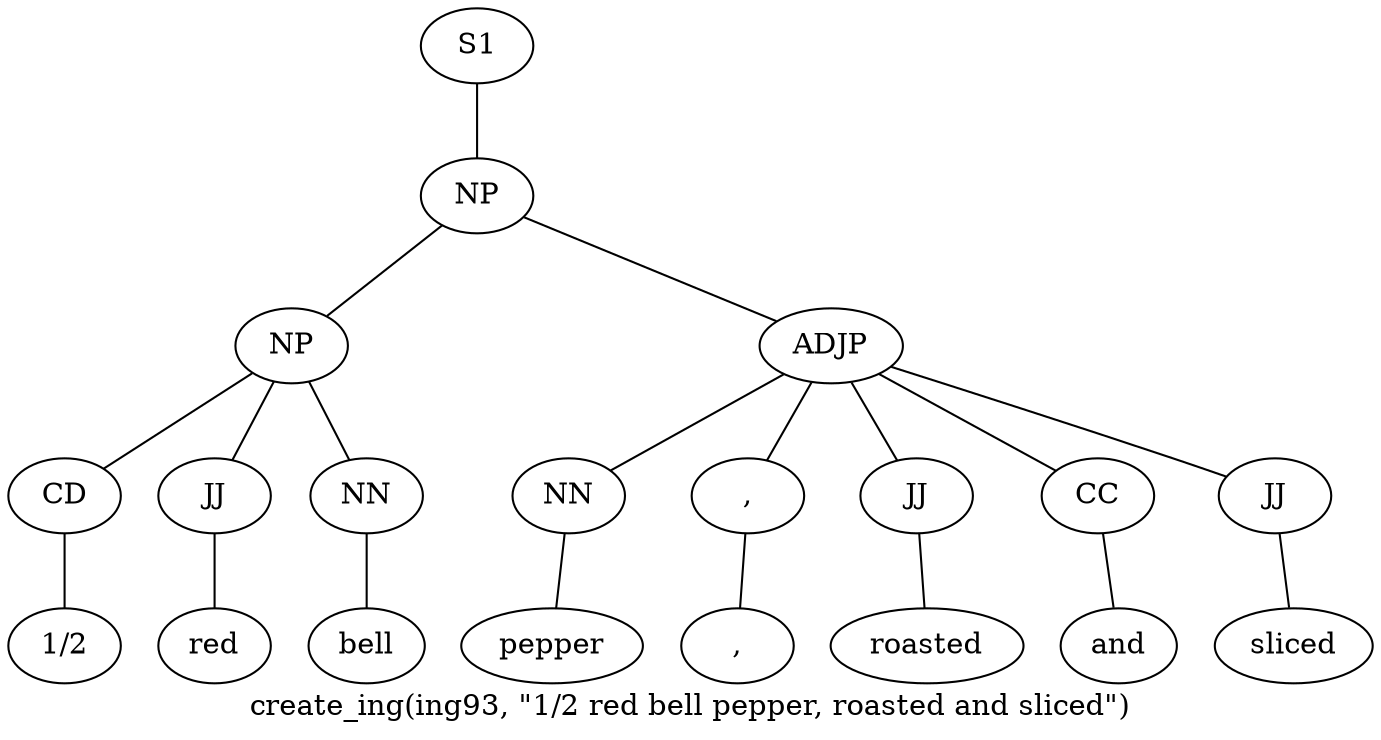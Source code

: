 graph SyntaxGraph {
	label = "create_ing(ing93, \"1/2 red bell pepper, roasted and sliced\")";
	Node0 [label="S1"];
	Node1 [label="NP"];
	Node2 [label="NP"];
	Node3 [label="CD"];
	Node4 [label="1/2"];
	Node5 [label="JJ"];
	Node6 [label="red"];
	Node7 [label="NN"];
	Node8 [label="bell"];
	Node9 [label="ADJP"];
	Node10 [label="NN"];
	Node11 [label="pepper"];
	Node12 [label=","];
	Node13 [label=","];
	Node14 [label="JJ"];
	Node15 [label="roasted"];
	Node16 [label="CC"];
	Node17 [label="and"];
	Node18 [label="JJ"];
	Node19 [label="sliced"];

	Node0 -- Node1;
	Node1 -- Node2;
	Node1 -- Node9;
	Node2 -- Node3;
	Node2 -- Node5;
	Node2 -- Node7;
	Node3 -- Node4;
	Node5 -- Node6;
	Node7 -- Node8;
	Node9 -- Node10;
	Node9 -- Node12;
	Node9 -- Node14;
	Node9 -- Node16;
	Node9 -- Node18;
	Node10 -- Node11;
	Node12 -- Node13;
	Node14 -- Node15;
	Node16 -- Node17;
	Node18 -- Node19;
}